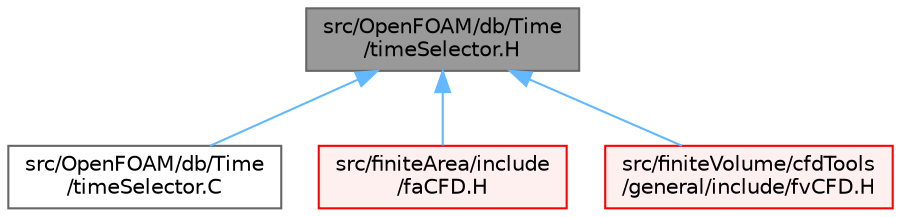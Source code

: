 digraph "src/OpenFOAM/db/Time/timeSelector.H"
{
 // LATEX_PDF_SIZE
  bgcolor="transparent";
  edge [fontname=Helvetica,fontsize=10,labelfontname=Helvetica,labelfontsize=10];
  node [fontname=Helvetica,fontsize=10,shape=box,height=0.2,width=0.4];
  Node1 [id="Node000001",label="src/OpenFOAM/db/Time\l/timeSelector.H",height=0.2,width=0.4,color="gray40", fillcolor="grey60", style="filled", fontcolor="black",tooltip=" "];
  Node1 -> Node2 [id="edge1_Node000001_Node000002",dir="back",color="steelblue1",style="solid",tooltip=" "];
  Node2 [id="Node000002",label="src/OpenFOAM/db/Time\l/timeSelector.C",height=0.2,width=0.4,color="grey40", fillcolor="white", style="filled",URL="$timeSelector_8C.html",tooltip=" "];
  Node1 -> Node3 [id="edge2_Node000001_Node000003",dir="back",color="steelblue1",style="solid",tooltip=" "];
  Node3 [id="Node000003",label="src/finiteArea/include\l/faCFD.H",height=0.2,width=0.4,color="red", fillcolor="#FFF0F0", style="filled",URL="$faCFD_8H.html",tooltip=" "];
  Node1 -> Node38 [id="edge3_Node000001_Node000038",dir="back",color="steelblue1",style="solid",tooltip=" "];
  Node38 [id="Node000038",label="src/finiteVolume/cfdTools\l/general/include/fvCFD.H",height=0.2,width=0.4,color="red", fillcolor="#FFF0F0", style="filled",URL="$fvCFD_8H.html",tooltip=" "];
}
